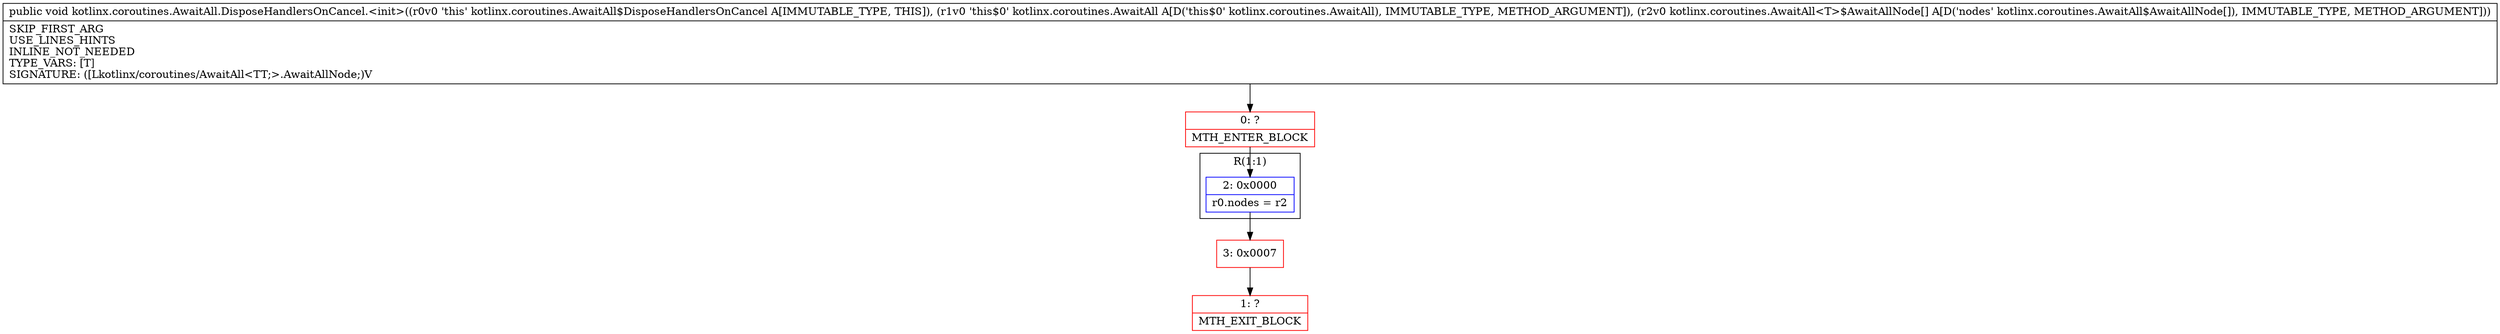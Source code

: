 digraph "CFG forkotlinx.coroutines.AwaitAll.DisposeHandlersOnCancel.\<init\>(Lkotlinx\/coroutines\/AwaitAll;[Lkotlinx\/coroutines\/AwaitAll$AwaitAllNode;)V" {
subgraph cluster_Region_1875521748 {
label = "R(1:1)";
node [shape=record,color=blue];
Node_2 [shape=record,label="{2\:\ 0x0000|r0.nodes = r2\l}"];
}
Node_0 [shape=record,color=red,label="{0\:\ ?|MTH_ENTER_BLOCK\l}"];
Node_3 [shape=record,color=red,label="{3\:\ 0x0007}"];
Node_1 [shape=record,color=red,label="{1\:\ ?|MTH_EXIT_BLOCK\l}"];
MethodNode[shape=record,label="{public void kotlinx.coroutines.AwaitAll.DisposeHandlersOnCancel.\<init\>((r0v0 'this' kotlinx.coroutines.AwaitAll$DisposeHandlersOnCancel A[IMMUTABLE_TYPE, THIS]), (r1v0 'this$0' kotlinx.coroutines.AwaitAll A[D('this$0' kotlinx.coroutines.AwaitAll), IMMUTABLE_TYPE, METHOD_ARGUMENT]), (r2v0 kotlinx.coroutines.AwaitAll\<T\>$AwaitAllNode[] A[D('nodes' kotlinx.coroutines.AwaitAll$AwaitAllNode[]), IMMUTABLE_TYPE, METHOD_ARGUMENT]))  | SKIP_FIRST_ARG\lUSE_LINES_HINTS\lINLINE_NOT_NEEDED\lTYPE_VARS: [T]\lSIGNATURE: ([Lkotlinx\/coroutines\/AwaitAll\<TT;\>.AwaitAllNode;)V\l}"];
MethodNode -> Node_0;Node_2 -> Node_3;
Node_0 -> Node_2;
Node_3 -> Node_1;
}

